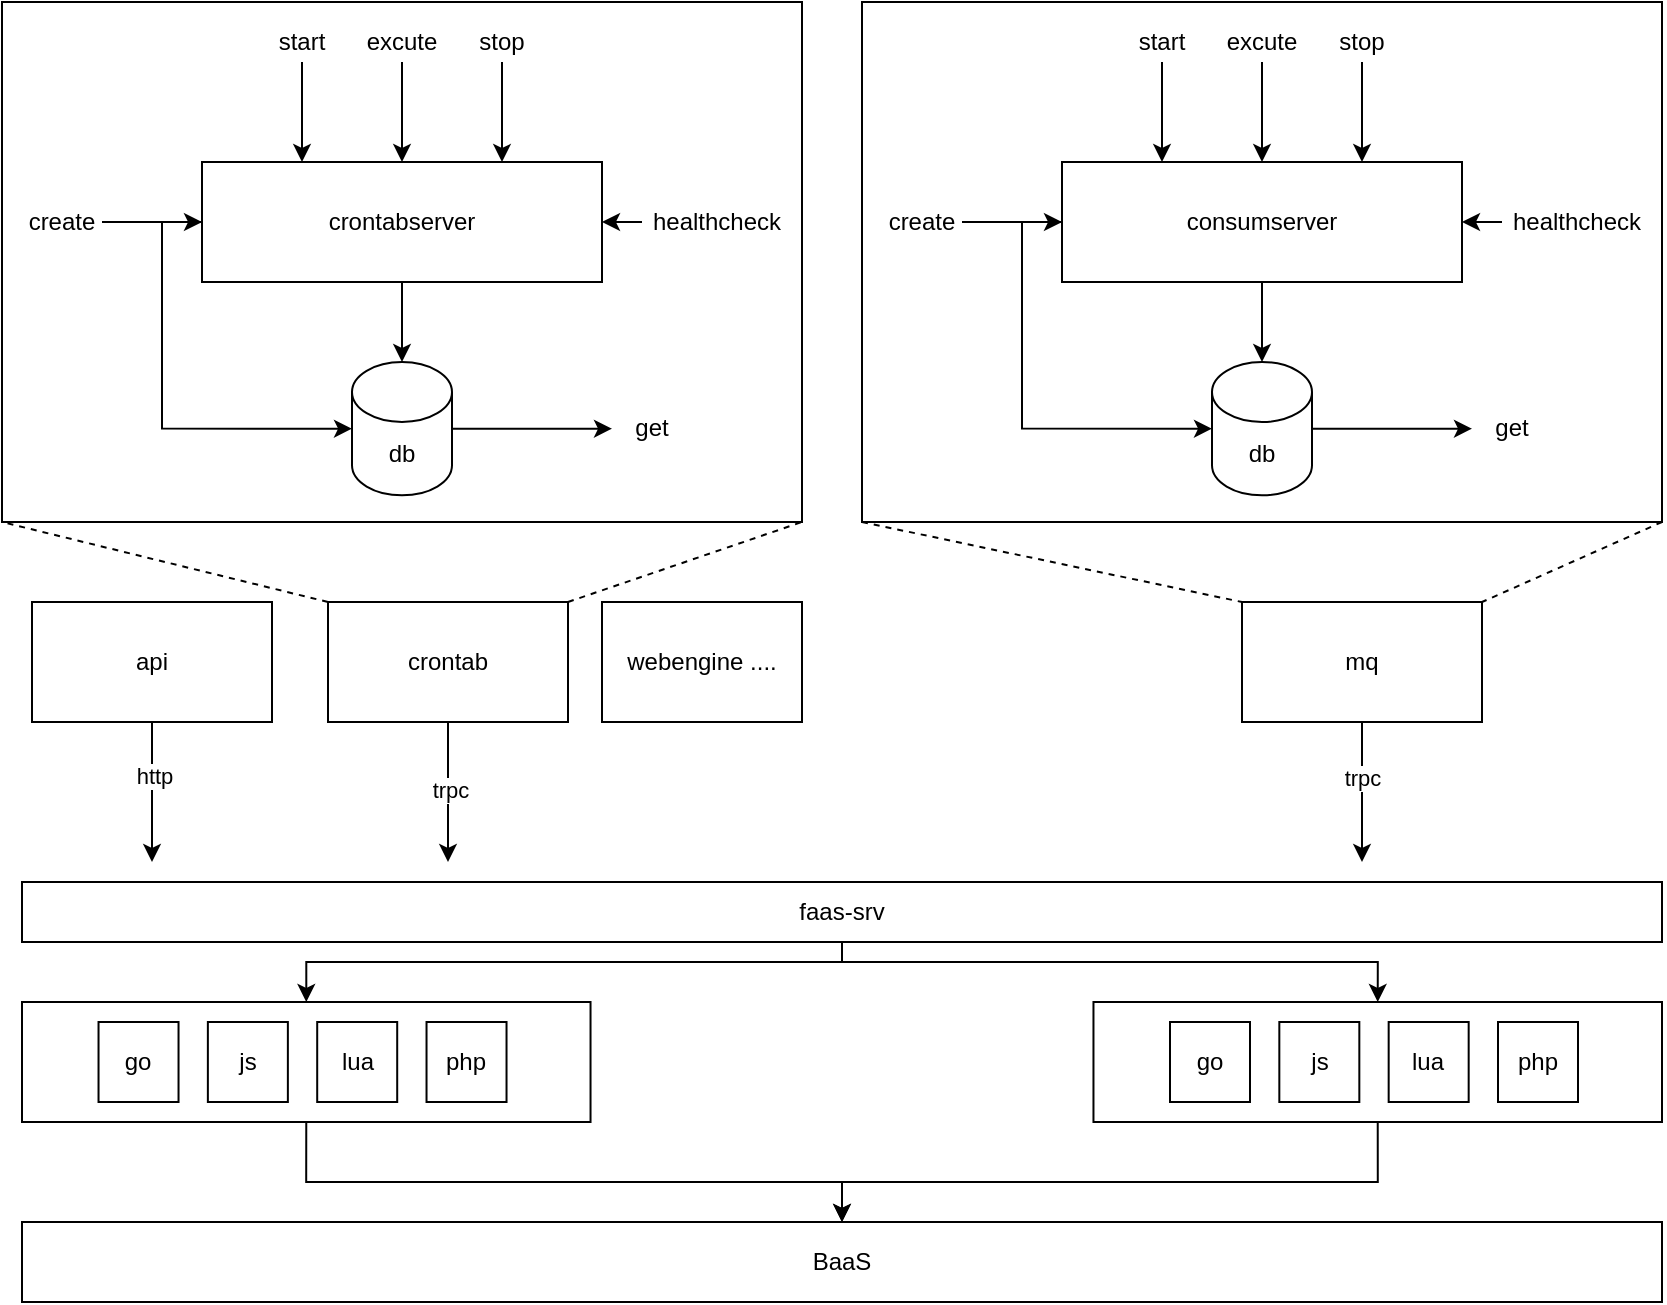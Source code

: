 <mxfile version="14.7.0" type="github">
  <diagram id="oFYCjMv2BYkiey9ZPpyB" name="Page-1">
    <mxGraphModel dx="946" dy="1815" grid="1" gridSize="10" guides="1" tooltips="1" connect="1" arrows="1" fold="1" page="1" pageScale="1" pageWidth="827" pageHeight="1169" math="0" shadow="0">
      <root>
        <mxCell id="0" />
        <mxCell id="1" parent="0" />
        <mxCell id="LRvgh7Cq0P0TMibMzDX2-58" value="" style="rounded=0;whiteSpace=wrap;html=1;" vertex="1" parent="1">
          <mxGeometry x="680" y="-10" width="400" height="260" as="geometry" />
        </mxCell>
        <mxCell id="LRvgh7Cq0P0TMibMzDX2-57" value="" style="rounded=0;whiteSpace=wrap;html=1;" vertex="1" parent="1">
          <mxGeometry x="250" y="-10" width="400" height="260" as="geometry" />
        </mxCell>
        <mxCell id="LRvgh7Cq0P0TMibMzDX2-68" style="edgeStyle=orthogonalEdgeStyle;rounded=0;orthogonalLoop=1;jettySize=auto;html=1;exitX=0.5;exitY=1;exitDx=0;exitDy=0;" edge="1" parent="1" source="LRvgh7Cq0P0TMibMzDX2-3">
          <mxGeometry relative="1" as="geometry">
            <mxPoint x="325" y="420" as="targetPoint" />
          </mxGeometry>
        </mxCell>
        <mxCell id="LRvgh7Cq0P0TMibMzDX2-70" value="http" style="edgeLabel;html=1;align=center;verticalAlign=middle;resizable=0;points=[];" vertex="1" connectable="0" parent="LRvgh7Cq0P0TMibMzDX2-68">
          <mxGeometry x="-0.25" y="1" relative="1" as="geometry">
            <mxPoint as="offset" />
          </mxGeometry>
        </mxCell>
        <mxCell id="LRvgh7Cq0P0TMibMzDX2-3" value="api" style="rounded=0;whiteSpace=wrap;html=1;" vertex="1" parent="1">
          <mxGeometry x="265" y="290" width="120" height="60" as="geometry" />
        </mxCell>
        <mxCell id="LRvgh7Cq0P0TMibMzDX2-72" style="edgeStyle=orthogonalEdgeStyle;rounded=0;orthogonalLoop=1;jettySize=auto;html=1;exitX=0.5;exitY=1;exitDx=0;exitDy=0;" edge="1" parent="1" source="LRvgh7Cq0P0TMibMzDX2-5">
          <mxGeometry relative="1" as="geometry">
            <mxPoint x="473" y="420" as="targetPoint" />
          </mxGeometry>
        </mxCell>
        <mxCell id="LRvgh7Cq0P0TMibMzDX2-73" value="trpc" style="edgeLabel;html=1;align=center;verticalAlign=middle;resizable=0;points=[];" vertex="1" connectable="0" parent="LRvgh7Cq0P0TMibMzDX2-72">
          <mxGeometry x="-0.053" y="1" relative="1" as="geometry">
            <mxPoint as="offset" />
          </mxGeometry>
        </mxCell>
        <mxCell id="LRvgh7Cq0P0TMibMzDX2-5" value="crontab" style="rounded=0;whiteSpace=wrap;html=1;" vertex="1" parent="1">
          <mxGeometry x="413" y="290" width="120" height="60" as="geometry" />
        </mxCell>
        <mxCell id="LRvgh7Cq0P0TMibMzDX2-10" style="edgeStyle=orthogonalEdgeStyle;rounded=0;orthogonalLoop=1;jettySize=auto;html=1;exitX=0.5;exitY=1;exitDx=0;exitDy=0;" edge="1" parent="1" source="LRvgh7Cq0P0TMibMzDX2-7">
          <mxGeometry relative="1" as="geometry">
            <mxPoint x="930" y="420" as="targetPoint" />
          </mxGeometry>
        </mxCell>
        <mxCell id="LRvgh7Cq0P0TMibMzDX2-74" value="trpc" style="edgeLabel;html=1;align=center;verticalAlign=middle;resizable=0;points=[];" vertex="1" connectable="0" parent="LRvgh7Cq0P0TMibMzDX2-10">
          <mxGeometry x="-0.2" y="4" relative="1" as="geometry">
            <mxPoint x="-4" as="offset" />
          </mxGeometry>
        </mxCell>
        <mxCell id="LRvgh7Cq0P0TMibMzDX2-7" value="mq" style="rounded=0;whiteSpace=wrap;html=1;" vertex="1" parent="1">
          <mxGeometry x="870" y="290" width="120" height="60" as="geometry" />
        </mxCell>
        <mxCell id="LRvgh7Cq0P0TMibMzDX2-25" style="edgeStyle=orthogonalEdgeStyle;rounded=0;orthogonalLoop=1;jettySize=auto;html=1;exitX=0;exitY=0.5;exitDx=0;exitDy=0;entryX=0;entryY=0.5;entryDx=0;entryDy=0;entryPerimeter=0;" edge="1" parent="1" source="LRvgh7Cq0P0TMibMzDX2-21" target="LRvgh7Cq0P0TMibMzDX2-23">
          <mxGeometry relative="1" as="geometry" />
        </mxCell>
        <mxCell id="LRvgh7Cq0P0TMibMzDX2-35" style="edgeStyle=orthogonalEdgeStyle;rounded=0;orthogonalLoop=1;jettySize=auto;html=1;exitX=0.5;exitY=1;exitDx=0;exitDy=0;entryX=0.5;entryY=0;entryDx=0;entryDy=0;entryPerimeter=0;" edge="1" parent="1" source="LRvgh7Cq0P0TMibMzDX2-21" target="LRvgh7Cq0P0TMibMzDX2-23">
          <mxGeometry relative="1" as="geometry" />
        </mxCell>
        <mxCell id="LRvgh7Cq0P0TMibMzDX2-21" value="crontabserver" style="rounded=0;whiteSpace=wrap;html=1;" vertex="1" parent="1">
          <mxGeometry x="350" y="70" width="200" height="60" as="geometry" />
        </mxCell>
        <mxCell id="LRvgh7Cq0P0TMibMzDX2-36" style="edgeStyle=orthogonalEdgeStyle;rounded=0;orthogonalLoop=1;jettySize=auto;html=1;exitX=1;exitY=0.5;exitDx=0;exitDy=0;exitPerimeter=0;entryX=0;entryY=0.5;entryDx=0;entryDy=0;" edge="1" parent="1" source="LRvgh7Cq0P0TMibMzDX2-23" target="LRvgh7Cq0P0TMibMzDX2-37">
          <mxGeometry relative="1" as="geometry">
            <mxPoint x="570" y="203" as="targetPoint" />
          </mxGeometry>
        </mxCell>
        <mxCell id="LRvgh7Cq0P0TMibMzDX2-23" value="db" style="shape=cylinder3;whiteSpace=wrap;html=1;boundedLbl=1;backgroundOutline=1;size=15;" vertex="1" parent="1">
          <mxGeometry x="425" y="170" width="50" height="66.67" as="geometry" />
        </mxCell>
        <mxCell id="LRvgh7Cq0P0TMibMzDX2-27" style="edgeStyle=orthogonalEdgeStyle;rounded=0;orthogonalLoop=1;jettySize=auto;html=1;exitX=0.5;exitY=1;exitDx=0;exitDy=0;entryX=0.25;entryY=0;entryDx=0;entryDy=0;" edge="1" parent="1" source="LRvgh7Cq0P0TMibMzDX2-26" target="LRvgh7Cq0P0TMibMzDX2-21">
          <mxGeometry relative="1" as="geometry" />
        </mxCell>
        <mxCell id="LRvgh7Cq0P0TMibMzDX2-26" value="start" style="text;html=1;strokeColor=none;fillColor=none;align=center;verticalAlign=middle;whiteSpace=wrap;rounded=0;" vertex="1" parent="1">
          <mxGeometry x="380" width="40" height="20" as="geometry" />
        </mxCell>
        <mxCell id="LRvgh7Cq0P0TMibMzDX2-29" style="edgeStyle=orthogonalEdgeStyle;rounded=0;orthogonalLoop=1;jettySize=auto;html=1;exitX=0.5;exitY=1;exitDx=0;exitDy=0;" edge="1" parent="1" source="LRvgh7Cq0P0TMibMzDX2-28" target="LRvgh7Cq0P0TMibMzDX2-21">
          <mxGeometry relative="1" as="geometry" />
        </mxCell>
        <mxCell id="LRvgh7Cq0P0TMibMzDX2-28" value="excute" style="text;html=1;strokeColor=none;fillColor=none;align=center;verticalAlign=middle;whiteSpace=wrap;rounded=0;" vertex="1" parent="1">
          <mxGeometry x="430" width="40" height="20" as="geometry" />
        </mxCell>
        <mxCell id="LRvgh7Cq0P0TMibMzDX2-31" style="edgeStyle=orthogonalEdgeStyle;rounded=0;orthogonalLoop=1;jettySize=auto;html=1;exitX=0.5;exitY=1;exitDx=0;exitDy=0;entryX=0.75;entryY=0;entryDx=0;entryDy=0;" edge="1" parent="1" source="LRvgh7Cq0P0TMibMzDX2-30" target="LRvgh7Cq0P0TMibMzDX2-21">
          <mxGeometry relative="1" as="geometry" />
        </mxCell>
        <mxCell id="LRvgh7Cq0P0TMibMzDX2-30" value="stop" style="text;html=1;strokeColor=none;fillColor=none;align=center;verticalAlign=middle;whiteSpace=wrap;rounded=0;" vertex="1" parent="1">
          <mxGeometry x="472" width="56" height="20" as="geometry" />
        </mxCell>
        <mxCell id="LRvgh7Cq0P0TMibMzDX2-34" style="edgeStyle=orthogonalEdgeStyle;rounded=0;orthogonalLoop=1;jettySize=auto;html=1;exitX=1;exitY=0.5;exitDx=0;exitDy=0;entryX=0;entryY=0.5;entryDx=0;entryDy=0;" edge="1" parent="1" source="LRvgh7Cq0P0TMibMzDX2-33" target="LRvgh7Cq0P0TMibMzDX2-21">
          <mxGeometry relative="1" as="geometry" />
        </mxCell>
        <mxCell id="LRvgh7Cq0P0TMibMzDX2-33" value="create" style="text;html=1;strokeColor=none;fillColor=none;align=center;verticalAlign=middle;whiteSpace=wrap;rounded=0;" vertex="1" parent="1">
          <mxGeometry x="260" y="90" width="40" height="20" as="geometry" />
        </mxCell>
        <mxCell id="LRvgh7Cq0P0TMibMzDX2-37" value="get" style="text;html=1;strokeColor=none;fillColor=none;align=center;verticalAlign=middle;whiteSpace=wrap;rounded=0;" vertex="1" parent="1">
          <mxGeometry x="555" y="193.34" width="40" height="20" as="geometry" />
        </mxCell>
        <mxCell id="LRvgh7Cq0P0TMibMzDX2-39" style="edgeStyle=orthogonalEdgeStyle;rounded=0;orthogonalLoop=1;jettySize=auto;html=1;exitX=0;exitY=0.5;exitDx=0;exitDy=0;entryX=1;entryY=0.5;entryDx=0;entryDy=0;" edge="1" parent="1" source="LRvgh7Cq0P0TMibMzDX2-38" target="LRvgh7Cq0P0TMibMzDX2-21">
          <mxGeometry relative="1" as="geometry" />
        </mxCell>
        <mxCell id="LRvgh7Cq0P0TMibMzDX2-38" value="healthcheck" style="text;html=1;strokeColor=none;fillColor=none;align=center;verticalAlign=middle;whiteSpace=wrap;rounded=0;" vertex="1" parent="1">
          <mxGeometry x="570" y="90" width="75" height="20" as="geometry" />
        </mxCell>
        <mxCell id="LRvgh7Cq0P0TMibMzDX2-41" style="edgeStyle=orthogonalEdgeStyle;rounded=0;orthogonalLoop=1;jettySize=auto;html=1;exitX=0;exitY=0.5;exitDx=0;exitDy=0;entryX=0;entryY=0.5;entryDx=0;entryDy=0;entryPerimeter=0;" edge="1" parent="1" source="LRvgh7Cq0P0TMibMzDX2-43" target="LRvgh7Cq0P0TMibMzDX2-45">
          <mxGeometry relative="1" as="geometry" />
        </mxCell>
        <mxCell id="LRvgh7Cq0P0TMibMzDX2-42" style="edgeStyle=orthogonalEdgeStyle;rounded=0;orthogonalLoop=1;jettySize=auto;html=1;exitX=0.5;exitY=1;exitDx=0;exitDy=0;entryX=0.5;entryY=0;entryDx=0;entryDy=0;entryPerimeter=0;" edge="1" parent="1" source="LRvgh7Cq0P0TMibMzDX2-43" target="LRvgh7Cq0P0TMibMzDX2-45">
          <mxGeometry relative="1" as="geometry" />
        </mxCell>
        <mxCell id="LRvgh7Cq0P0TMibMzDX2-43" value="consumserver" style="rounded=0;whiteSpace=wrap;html=1;" vertex="1" parent="1">
          <mxGeometry x="780" y="70" width="200" height="60" as="geometry" />
        </mxCell>
        <mxCell id="LRvgh7Cq0P0TMibMzDX2-44" style="edgeStyle=orthogonalEdgeStyle;rounded=0;orthogonalLoop=1;jettySize=auto;html=1;exitX=1;exitY=0.5;exitDx=0;exitDy=0;exitPerimeter=0;entryX=0;entryY=0.5;entryDx=0;entryDy=0;" edge="1" parent="1" source="LRvgh7Cq0P0TMibMzDX2-45" target="LRvgh7Cq0P0TMibMzDX2-54">
          <mxGeometry relative="1" as="geometry">
            <mxPoint x="1000" y="203" as="targetPoint" />
          </mxGeometry>
        </mxCell>
        <mxCell id="LRvgh7Cq0P0TMibMzDX2-45" value="db" style="shape=cylinder3;whiteSpace=wrap;html=1;boundedLbl=1;backgroundOutline=1;size=15;" vertex="1" parent="1">
          <mxGeometry x="855" y="170" width="50" height="66.67" as="geometry" />
        </mxCell>
        <mxCell id="LRvgh7Cq0P0TMibMzDX2-46" style="edgeStyle=orthogonalEdgeStyle;rounded=0;orthogonalLoop=1;jettySize=auto;html=1;exitX=0.5;exitY=1;exitDx=0;exitDy=0;entryX=0.25;entryY=0;entryDx=0;entryDy=0;" edge="1" parent="1" source="LRvgh7Cq0P0TMibMzDX2-47" target="LRvgh7Cq0P0TMibMzDX2-43">
          <mxGeometry relative="1" as="geometry" />
        </mxCell>
        <mxCell id="LRvgh7Cq0P0TMibMzDX2-47" value="start" style="text;html=1;strokeColor=none;fillColor=none;align=center;verticalAlign=middle;whiteSpace=wrap;rounded=0;" vertex="1" parent="1">
          <mxGeometry x="810" width="40" height="20" as="geometry" />
        </mxCell>
        <mxCell id="LRvgh7Cq0P0TMibMzDX2-48" style="edgeStyle=orthogonalEdgeStyle;rounded=0;orthogonalLoop=1;jettySize=auto;html=1;exitX=0.5;exitY=1;exitDx=0;exitDy=0;" edge="1" parent="1" source="LRvgh7Cq0P0TMibMzDX2-49" target="LRvgh7Cq0P0TMibMzDX2-43">
          <mxGeometry relative="1" as="geometry" />
        </mxCell>
        <mxCell id="LRvgh7Cq0P0TMibMzDX2-49" value="excute" style="text;html=1;strokeColor=none;fillColor=none;align=center;verticalAlign=middle;whiteSpace=wrap;rounded=0;" vertex="1" parent="1">
          <mxGeometry x="860" width="40" height="20" as="geometry" />
        </mxCell>
        <mxCell id="LRvgh7Cq0P0TMibMzDX2-50" style="edgeStyle=orthogonalEdgeStyle;rounded=0;orthogonalLoop=1;jettySize=auto;html=1;exitX=0.5;exitY=1;exitDx=0;exitDy=0;entryX=0.75;entryY=0;entryDx=0;entryDy=0;" edge="1" parent="1" source="LRvgh7Cq0P0TMibMzDX2-51" target="LRvgh7Cq0P0TMibMzDX2-43">
          <mxGeometry relative="1" as="geometry" />
        </mxCell>
        <mxCell id="LRvgh7Cq0P0TMibMzDX2-51" value="stop" style="text;html=1;strokeColor=none;fillColor=none;align=center;verticalAlign=middle;whiteSpace=wrap;rounded=0;" vertex="1" parent="1">
          <mxGeometry x="902" width="56" height="20" as="geometry" />
        </mxCell>
        <mxCell id="LRvgh7Cq0P0TMibMzDX2-52" style="edgeStyle=orthogonalEdgeStyle;rounded=0;orthogonalLoop=1;jettySize=auto;html=1;exitX=1;exitY=0.5;exitDx=0;exitDy=0;entryX=0;entryY=0.5;entryDx=0;entryDy=0;" edge="1" parent="1" source="LRvgh7Cq0P0TMibMzDX2-53" target="LRvgh7Cq0P0TMibMzDX2-43">
          <mxGeometry relative="1" as="geometry" />
        </mxCell>
        <mxCell id="LRvgh7Cq0P0TMibMzDX2-53" value="create" style="text;html=1;strokeColor=none;fillColor=none;align=center;verticalAlign=middle;whiteSpace=wrap;rounded=0;" vertex="1" parent="1">
          <mxGeometry x="690" y="90" width="40" height="20" as="geometry" />
        </mxCell>
        <mxCell id="LRvgh7Cq0P0TMibMzDX2-54" value="get" style="text;html=1;strokeColor=none;fillColor=none;align=center;verticalAlign=middle;whiteSpace=wrap;rounded=0;" vertex="1" parent="1">
          <mxGeometry x="985" y="193.34" width="40" height="20" as="geometry" />
        </mxCell>
        <mxCell id="LRvgh7Cq0P0TMibMzDX2-55" style="edgeStyle=orthogonalEdgeStyle;rounded=0;orthogonalLoop=1;jettySize=auto;html=1;exitX=0;exitY=0.5;exitDx=0;exitDy=0;entryX=1;entryY=0.5;entryDx=0;entryDy=0;" edge="1" parent="1" source="LRvgh7Cq0P0TMibMzDX2-56" target="LRvgh7Cq0P0TMibMzDX2-43">
          <mxGeometry relative="1" as="geometry" />
        </mxCell>
        <mxCell id="LRvgh7Cq0P0TMibMzDX2-56" value="healthcheck" style="text;html=1;strokeColor=none;fillColor=none;align=center;verticalAlign=middle;whiteSpace=wrap;rounded=0;" vertex="1" parent="1">
          <mxGeometry x="1000" y="90" width="75" height="20" as="geometry" />
        </mxCell>
        <mxCell id="LRvgh7Cq0P0TMibMzDX2-61" value="" style="endArrow=none;dashed=1;html=1;exitX=1;exitY=0;exitDx=0;exitDy=0;entryX=1;entryY=1;entryDx=0;entryDy=0;" edge="1" parent="1" source="LRvgh7Cq0P0TMibMzDX2-5" target="LRvgh7Cq0P0TMibMzDX2-57">
          <mxGeometry width="50" height="50" relative="1" as="geometry">
            <mxPoint x="560" y="400" as="sourcePoint" />
            <mxPoint x="610" y="350" as="targetPoint" />
          </mxGeometry>
        </mxCell>
        <mxCell id="LRvgh7Cq0P0TMibMzDX2-62" value="" style="endArrow=none;dashed=1;html=1;exitX=0;exitY=0;exitDx=0;exitDy=0;entryX=0;entryY=1;entryDx=0;entryDy=0;" edge="1" parent="1" source="LRvgh7Cq0P0TMibMzDX2-5" target="LRvgh7Cq0P0TMibMzDX2-57">
          <mxGeometry width="50" height="50" relative="1" as="geometry">
            <mxPoint x="525" y="300" as="sourcePoint" />
            <mxPoint x="660" y="260" as="targetPoint" />
          </mxGeometry>
        </mxCell>
        <mxCell id="LRvgh7Cq0P0TMibMzDX2-63" value="" style="endArrow=none;dashed=1;html=1;exitX=0;exitY=1;exitDx=0;exitDy=0;entryX=0;entryY=0;entryDx=0;entryDy=0;" edge="1" parent="1" source="LRvgh7Cq0P0TMibMzDX2-58" target="LRvgh7Cq0P0TMibMzDX2-7">
          <mxGeometry width="50" height="50" relative="1" as="geometry">
            <mxPoint x="535" y="310" as="sourcePoint" />
            <mxPoint x="670" y="270" as="targetPoint" />
          </mxGeometry>
        </mxCell>
        <mxCell id="LRvgh7Cq0P0TMibMzDX2-64" value="" style="endArrow=none;dashed=1;html=1;exitX=1;exitY=1;exitDx=0;exitDy=0;entryX=1;entryY=0;entryDx=0;entryDy=0;" edge="1" parent="1" source="LRvgh7Cq0P0TMibMzDX2-58" target="LRvgh7Cq0P0TMibMzDX2-7">
          <mxGeometry width="50" height="50" relative="1" as="geometry">
            <mxPoint x="690" y="260" as="sourcePoint" />
            <mxPoint x="830" y="290" as="targetPoint" />
          </mxGeometry>
        </mxCell>
        <mxCell id="LRvgh7Cq0P0TMibMzDX2-80" value="" style="group" vertex="1" connectable="0" parent="1">
          <mxGeometry x="260" y="430" width="820" height="210" as="geometry" />
        </mxCell>
        <mxCell id="LRvgh7Cq0P0TMibMzDX2-1" value="" style="rounded=0;whiteSpace=wrap;html=1;" vertex="1" parent="LRvgh7Cq0P0TMibMzDX2-80">
          <mxGeometry y="60" width="284.267" height="60" as="geometry" />
        </mxCell>
        <mxCell id="LRvgh7Cq0P0TMibMzDX2-12" value="go" style="whiteSpace=wrap;html=1;aspect=fixed;" vertex="1" parent="LRvgh7Cq0P0TMibMzDX2-80">
          <mxGeometry x="38.267" y="70" width="40" height="40" as="geometry" />
        </mxCell>
        <mxCell id="LRvgh7Cq0P0TMibMzDX2-13" value="js" style="whiteSpace=wrap;html=1;aspect=fixed;" vertex="1" parent="LRvgh7Cq0P0TMibMzDX2-80">
          <mxGeometry x="92.933" y="70" width="40" height="40" as="geometry" />
        </mxCell>
        <mxCell id="LRvgh7Cq0P0TMibMzDX2-14" value="lua" style="whiteSpace=wrap;html=1;aspect=fixed;" vertex="1" parent="LRvgh7Cq0P0TMibMzDX2-80">
          <mxGeometry x="147.6" y="70" width="40" height="40" as="geometry" />
        </mxCell>
        <mxCell id="LRvgh7Cq0P0TMibMzDX2-15" value="php" style="whiteSpace=wrap;html=1;aspect=fixed;" vertex="1" parent="LRvgh7Cq0P0TMibMzDX2-80">
          <mxGeometry x="202.267" y="70" width="40" height="40" as="geometry" />
        </mxCell>
        <mxCell id="LRvgh7Cq0P0TMibMzDX2-16" value="" style="rounded=0;whiteSpace=wrap;html=1;" vertex="1" parent="LRvgh7Cq0P0TMibMzDX2-80">
          <mxGeometry x="535.733" y="60" width="284.267" height="60" as="geometry" />
        </mxCell>
        <mxCell id="LRvgh7Cq0P0TMibMzDX2-17" value="go" style="whiteSpace=wrap;html=1;aspect=fixed;" vertex="1" parent="LRvgh7Cq0P0TMibMzDX2-80">
          <mxGeometry x="574" y="70" width="40" height="40" as="geometry" />
        </mxCell>
        <mxCell id="LRvgh7Cq0P0TMibMzDX2-18" value="js" style="whiteSpace=wrap;html=1;aspect=fixed;" vertex="1" parent="LRvgh7Cq0P0TMibMzDX2-80">
          <mxGeometry x="628.667" y="70" width="40" height="40" as="geometry" />
        </mxCell>
        <mxCell id="LRvgh7Cq0P0TMibMzDX2-19" value="lua" style="whiteSpace=wrap;html=1;aspect=fixed;" vertex="1" parent="LRvgh7Cq0P0TMibMzDX2-80">
          <mxGeometry x="683.333" y="70" width="40" height="40" as="geometry" />
        </mxCell>
        <mxCell id="LRvgh7Cq0P0TMibMzDX2-20" value="php" style="whiteSpace=wrap;html=1;aspect=fixed;" vertex="1" parent="LRvgh7Cq0P0TMibMzDX2-80">
          <mxGeometry x="738" y="70" width="40" height="40" as="geometry" />
        </mxCell>
        <mxCell id="LRvgh7Cq0P0TMibMzDX2-66" value="BaaS" style="rounded=0;whiteSpace=wrap;html=1;" vertex="1" parent="LRvgh7Cq0P0TMibMzDX2-80">
          <mxGeometry y="170" width="820" height="40" as="geometry" />
        </mxCell>
        <mxCell id="LRvgh7Cq0P0TMibMzDX2-76" style="edgeStyle=orthogonalEdgeStyle;rounded=0;orthogonalLoop=1;jettySize=auto;html=1;exitX=0.5;exitY=1;exitDx=0;exitDy=0;entryX=0.5;entryY=0;entryDx=0;entryDy=0;" edge="1" parent="LRvgh7Cq0P0TMibMzDX2-80" source="LRvgh7Cq0P0TMibMzDX2-1" target="LRvgh7Cq0P0TMibMzDX2-66">
          <mxGeometry relative="1" as="geometry">
            <Array as="points">
              <mxPoint x="142.133" y="150" />
              <mxPoint x="410" y="150" />
            </Array>
          </mxGeometry>
        </mxCell>
        <mxCell id="LRvgh7Cq0P0TMibMzDX2-77" style="edgeStyle=orthogonalEdgeStyle;rounded=0;orthogonalLoop=1;jettySize=auto;html=1;exitX=0.5;exitY=1;exitDx=0;exitDy=0;" edge="1" parent="LRvgh7Cq0P0TMibMzDX2-80" source="LRvgh7Cq0P0TMibMzDX2-16" target="LRvgh7Cq0P0TMibMzDX2-66">
          <mxGeometry relative="1" as="geometry">
            <Array as="points">
              <mxPoint x="677.867" y="150" />
              <mxPoint x="410" y="150" />
            </Array>
          </mxGeometry>
        </mxCell>
        <mxCell id="LRvgh7Cq0P0TMibMzDX2-78" style="edgeStyle=orthogonalEdgeStyle;rounded=0;orthogonalLoop=1;jettySize=auto;html=1;exitX=0.5;exitY=1;exitDx=0;exitDy=0;" edge="1" parent="LRvgh7Cq0P0TMibMzDX2-80" source="LRvgh7Cq0P0TMibMzDX2-67" target="LRvgh7Cq0P0TMibMzDX2-1">
          <mxGeometry relative="1" as="geometry">
            <Array as="points">
              <mxPoint x="410" y="40" />
              <mxPoint x="142.133" y="40" />
            </Array>
          </mxGeometry>
        </mxCell>
        <mxCell id="LRvgh7Cq0P0TMibMzDX2-79" style="edgeStyle=orthogonalEdgeStyle;rounded=0;orthogonalLoop=1;jettySize=auto;html=1;exitX=0.5;exitY=1;exitDx=0;exitDy=0;entryX=0.5;entryY=0;entryDx=0;entryDy=0;" edge="1" parent="LRvgh7Cq0P0TMibMzDX2-80" source="LRvgh7Cq0P0TMibMzDX2-67" target="LRvgh7Cq0P0TMibMzDX2-16">
          <mxGeometry relative="1" as="geometry">
            <Array as="points">
              <mxPoint x="410" y="40" />
              <mxPoint x="677.867" y="40" />
            </Array>
          </mxGeometry>
        </mxCell>
        <mxCell id="LRvgh7Cq0P0TMibMzDX2-67" value="faas-srv" style="rounded=0;whiteSpace=wrap;html=1;" vertex="1" parent="LRvgh7Cq0P0TMibMzDX2-80">
          <mxGeometry width="820" height="30" as="geometry" />
        </mxCell>
        <mxCell id="LRvgh7Cq0P0TMibMzDX2-81" value="webengine ...." style="rounded=0;whiteSpace=wrap;html=1;" vertex="1" parent="1">
          <mxGeometry x="550" y="290" width="100" height="60" as="geometry" />
        </mxCell>
      </root>
    </mxGraphModel>
  </diagram>
</mxfile>
